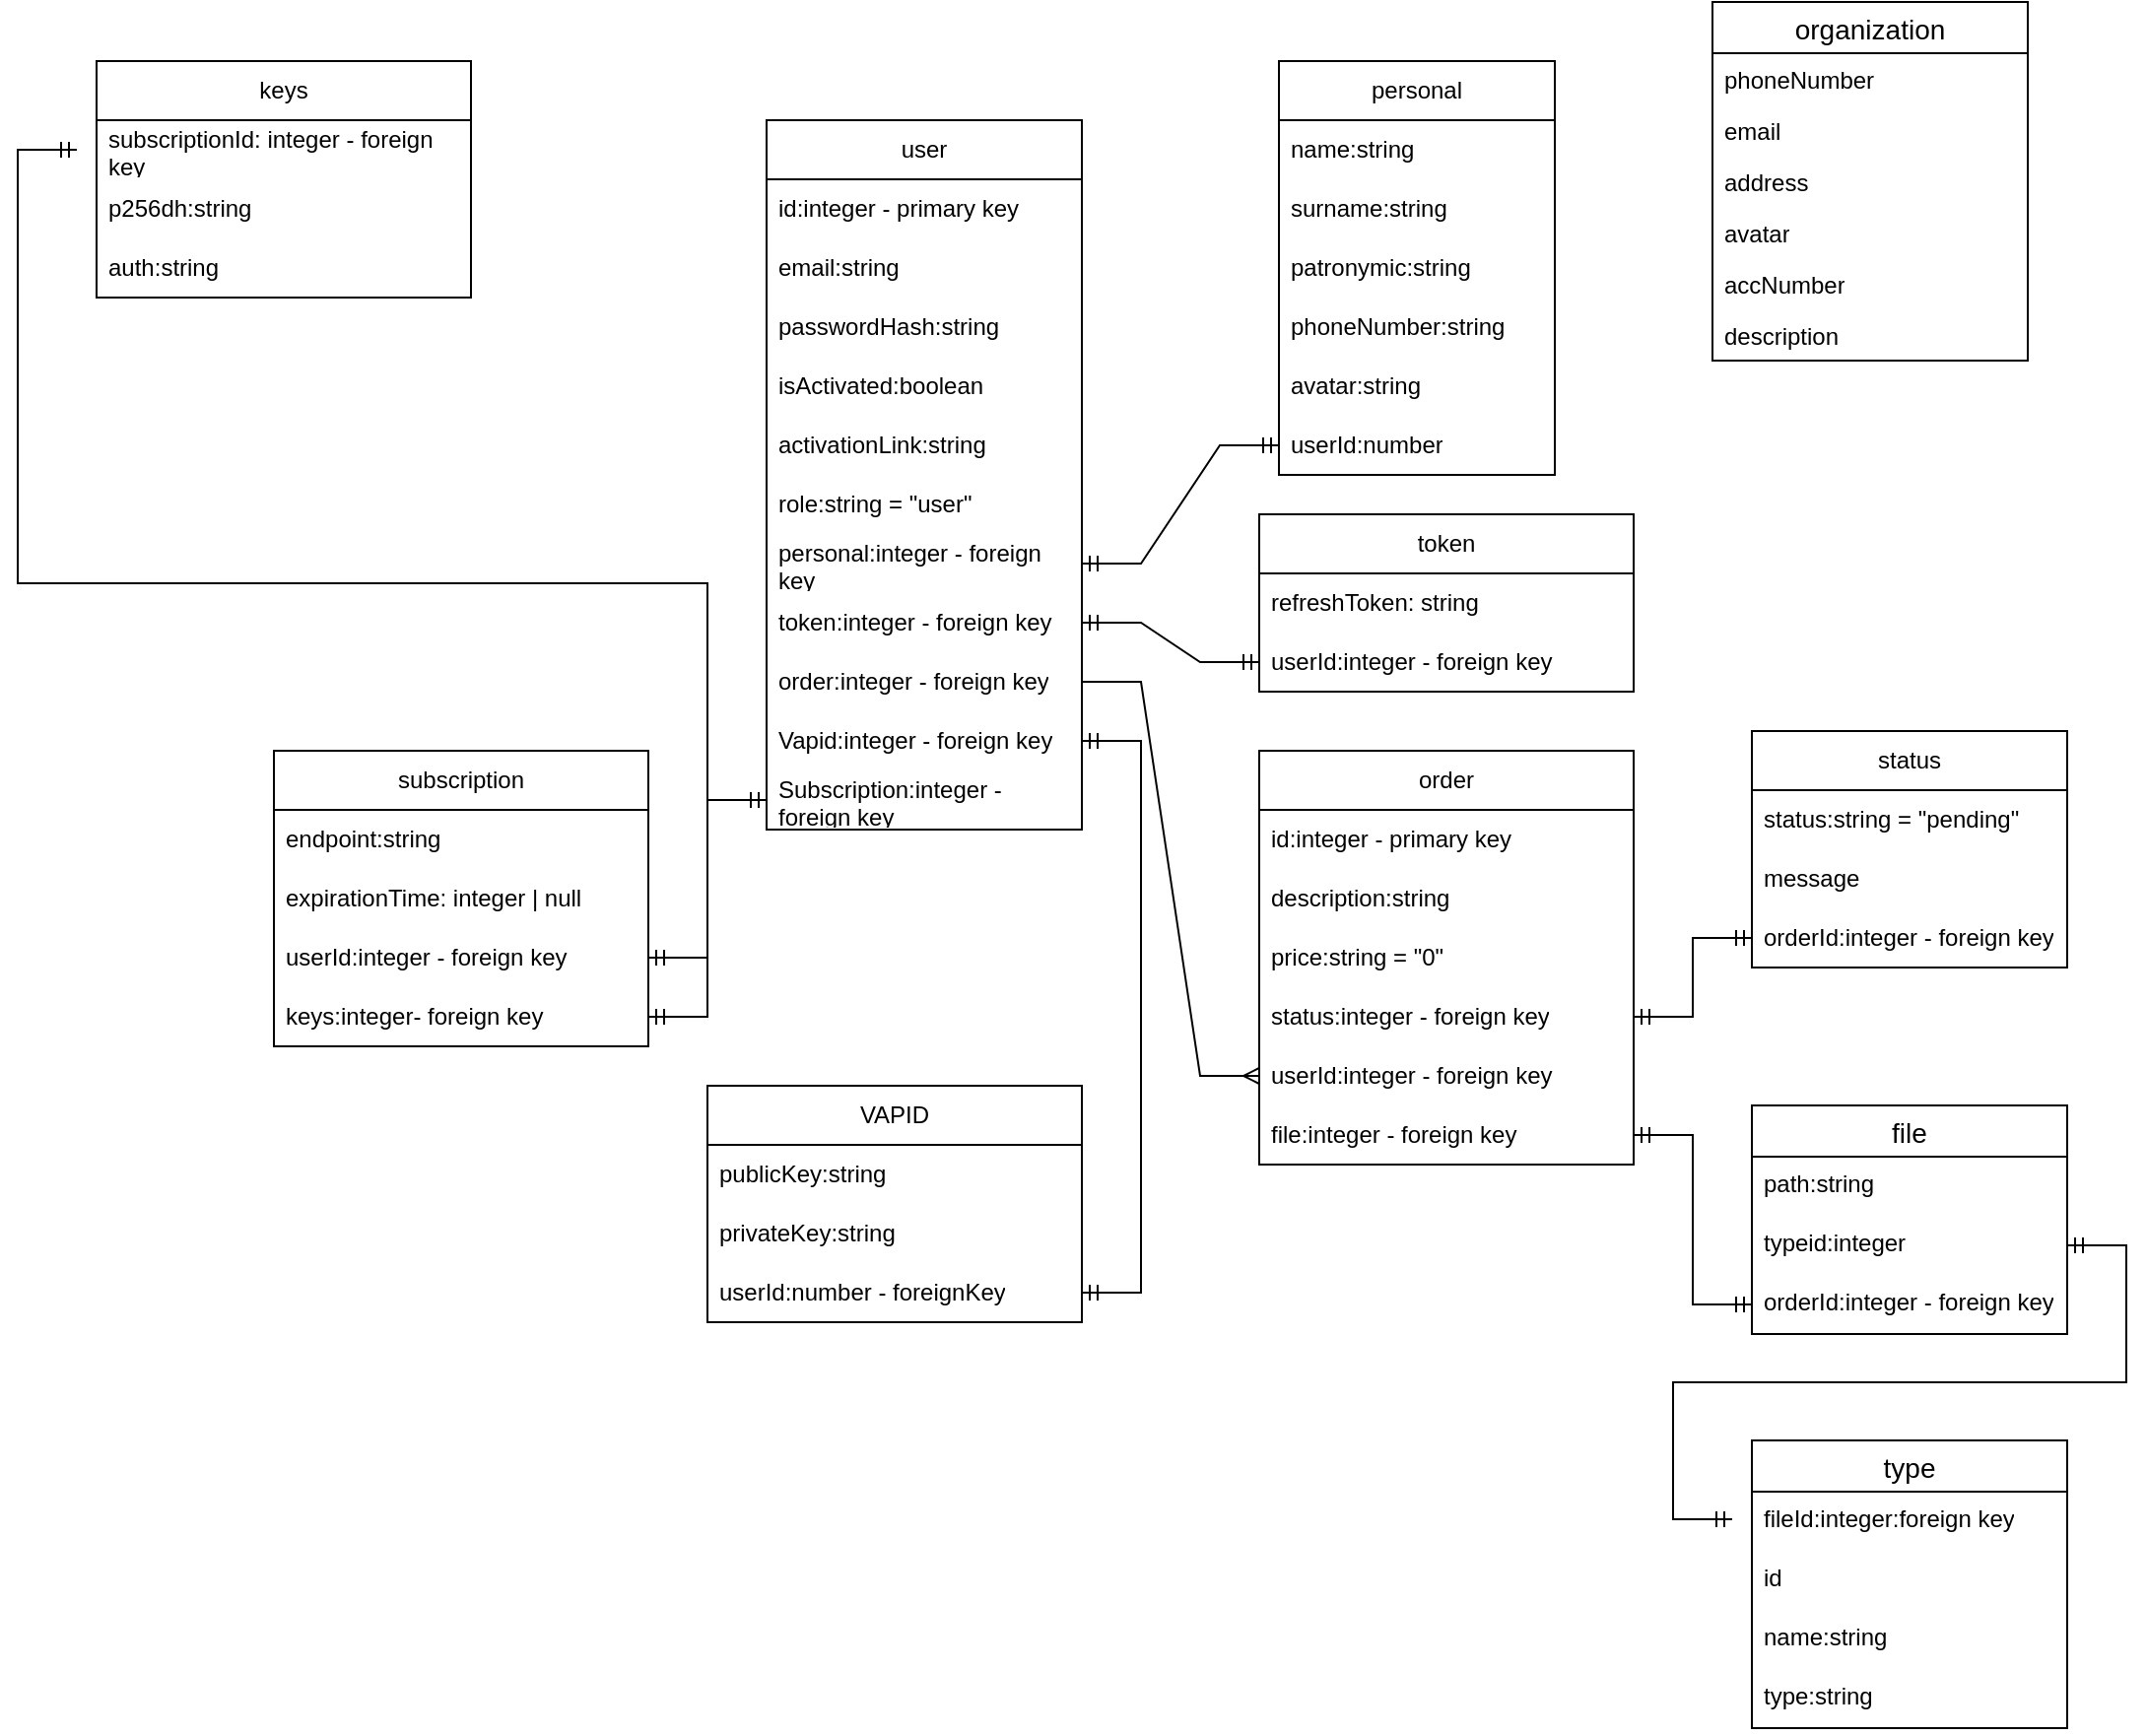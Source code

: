 <mxfile version="24.2.1" type="device">
  <diagram name="Страница — 1" id="gTdJSwfXzqmXzZ21ZI_9">
    <mxGraphModel dx="2514" dy="878" grid="0" gridSize="10" guides="1" tooltips="1" connect="1" arrows="1" fold="1" page="1" pageScale="1" pageWidth="827" pageHeight="1169" math="0" shadow="0">
      <root>
        <mxCell id="0" />
        <mxCell id="1" parent="0" />
        <mxCell id="p7Kg5yoa8YTuLf5j8TlL-1" value="user" style="swimlane;fontStyle=0;childLayout=stackLayout;horizontal=1;startSize=30;horizontalStack=0;resizeParent=1;resizeParentMax=0;resizeLast=0;collapsible=1;marginBottom=0;whiteSpace=wrap;html=1;" parent="1" vertex="1">
          <mxGeometry x="140" y="90" width="160" height="360" as="geometry" />
        </mxCell>
        <mxCell id="p7Kg5yoa8YTuLf5j8TlL-2" value="id:integer - primary key" style="text;strokeColor=none;fillColor=none;align=left;verticalAlign=middle;spacingLeft=4;spacingRight=4;overflow=hidden;points=[[0,0.5],[1,0.5]];portConstraint=eastwest;rotatable=0;whiteSpace=wrap;html=1;" parent="p7Kg5yoa8YTuLf5j8TlL-1" vertex="1">
          <mxGeometry y="30" width="160" height="30" as="geometry" />
        </mxCell>
        <mxCell id="p7Kg5yoa8YTuLf5j8TlL-3" value="email:string" style="text;strokeColor=none;fillColor=none;align=left;verticalAlign=middle;spacingLeft=4;spacingRight=4;overflow=hidden;points=[[0,0.5],[1,0.5]];portConstraint=eastwest;rotatable=0;whiteSpace=wrap;html=1;" parent="p7Kg5yoa8YTuLf5j8TlL-1" vertex="1">
          <mxGeometry y="60" width="160" height="30" as="geometry" />
        </mxCell>
        <mxCell id="p7Kg5yoa8YTuLf5j8TlL-4" value="passwordHash:string" style="text;strokeColor=none;fillColor=none;align=left;verticalAlign=middle;spacingLeft=4;spacingRight=4;overflow=hidden;points=[[0,0.5],[1,0.5]];portConstraint=eastwest;rotatable=0;whiteSpace=wrap;html=1;" parent="p7Kg5yoa8YTuLf5j8TlL-1" vertex="1">
          <mxGeometry y="90" width="160" height="30" as="geometry" />
        </mxCell>
        <mxCell id="p7Kg5yoa8YTuLf5j8TlL-5" value="isActivated:boolean" style="text;strokeColor=none;fillColor=none;align=left;verticalAlign=middle;spacingLeft=4;spacingRight=4;overflow=hidden;points=[[0,0.5],[1,0.5]];portConstraint=eastwest;rotatable=0;whiteSpace=wrap;html=1;" parent="p7Kg5yoa8YTuLf5j8TlL-1" vertex="1">
          <mxGeometry y="120" width="160" height="30" as="geometry" />
        </mxCell>
        <mxCell id="p7Kg5yoa8YTuLf5j8TlL-6" value="activationLink:string" style="text;strokeColor=none;fillColor=none;align=left;verticalAlign=middle;spacingLeft=4;spacingRight=4;overflow=hidden;points=[[0,0.5],[1,0.5]];portConstraint=eastwest;rotatable=0;whiteSpace=wrap;html=1;" parent="p7Kg5yoa8YTuLf5j8TlL-1" vertex="1">
          <mxGeometry y="150" width="160" height="30" as="geometry" />
        </mxCell>
        <mxCell id="p7Kg5yoa8YTuLf5j8TlL-13" value="role:string = &quot;user&quot;" style="text;strokeColor=none;fillColor=none;align=left;verticalAlign=middle;spacingLeft=4;spacingRight=4;overflow=hidden;points=[[0,0.5],[1,0.5]];portConstraint=eastwest;rotatable=0;whiteSpace=wrap;html=1;" parent="p7Kg5yoa8YTuLf5j8TlL-1" vertex="1">
          <mxGeometry y="180" width="160" height="30" as="geometry" />
        </mxCell>
        <mxCell id="xd4GiMxoC-WNY94DBqiB-8" value="personal:integer - foreign key" style="text;strokeColor=none;fillColor=none;align=left;verticalAlign=middle;spacingLeft=4;spacingRight=4;overflow=hidden;points=[[0,0.5],[1,0.5]];portConstraint=eastwest;rotatable=0;whiteSpace=wrap;html=1;" parent="p7Kg5yoa8YTuLf5j8TlL-1" vertex="1">
          <mxGeometry y="210" width="160" height="30" as="geometry" />
        </mxCell>
        <mxCell id="p7Kg5yoa8YTuLf5j8TlL-7" value="token:integer - foreign key" style="text;strokeColor=none;fillColor=none;align=left;verticalAlign=middle;spacingLeft=4;spacingRight=4;overflow=hidden;points=[[0,0.5],[1,0.5]];portConstraint=eastwest;rotatable=0;whiteSpace=wrap;html=1;" parent="p7Kg5yoa8YTuLf5j8TlL-1" vertex="1">
          <mxGeometry y="240" width="160" height="30" as="geometry" />
        </mxCell>
        <mxCell id="p7Kg5yoa8YTuLf5j8TlL-23" value="order:integer - foreign key" style="text;strokeColor=none;fillColor=none;align=left;verticalAlign=middle;spacingLeft=4;spacingRight=4;overflow=hidden;points=[[0,0.5],[1,0.5]];portConstraint=eastwest;rotatable=0;whiteSpace=wrap;html=1;" parent="p7Kg5yoa8YTuLf5j8TlL-1" vertex="1">
          <mxGeometry y="270" width="160" height="30" as="geometry" />
        </mxCell>
        <mxCell id="2ko2q5zaRerdm5F42M9j-7" value="Vapid:integer - foreign key" style="text;strokeColor=none;fillColor=none;align=left;verticalAlign=middle;spacingLeft=4;spacingRight=4;overflow=hidden;points=[[0,0.5],[1,0.5]];portConstraint=eastwest;rotatable=0;whiteSpace=wrap;html=1;" parent="p7Kg5yoa8YTuLf5j8TlL-1" vertex="1">
          <mxGeometry y="300" width="160" height="30" as="geometry" />
        </mxCell>
        <mxCell id="2ko2q5zaRerdm5F42M9j-14" value="Subscription:integer - foreign key" style="text;strokeColor=none;fillColor=none;align=left;verticalAlign=middle;spacingLeft=4;spacingRight=4;overflow=hidden;points=[[0,0.5],[1,0.5]];portConstraint=eastwest;rotatable=0;whiteSpace=wrap;html=1;" parent="p7Kg5yoa8YTuLf5j8TlL-1" vertex="1">
          <mxGeometry y="330" width="160" height="30" as="geometry" />
        </mxCell>
        <mxCell id="p7Kg5yoa8YTuLf5j8TlL-8" value="token" style="swimlane;fontStyle=0;childLayout=stackLayout;horizontal=1;startSize=30;horizontalStack=0;resizeParent=1;resizeParentMax=0;resizeLast=0;collapsible=1;marginBottom=0;whiteSpace=wrap;html=1;" parent="1" vertex="1">
          <mxGeometry x="390" y="290" width="190" height="90" as="geometry" />
        </mxCell>
        <mxCell id="p7Kg5yoa8YTuLf5j8TlL-9" value="refreshToken: string" style="text;strokeColor=none;fillColor=none;align=left;verticalAlign=middle;spacingLeft=4;spacingRight=4;overflow=hidden;points=[[0,0.5],[1,0.5]];portConstraint=eastwest;rotatable=0;whiteSpace=wrap;html=1;" parent="p7Kg5yoa8YTuLf5j8TlL-8" vertex="1">
          <mxGeometry y="30" width="190" height="30" as="geometry" />
        </mxCell>
        <mxCell id="p7Kg5yoa8YTuLf5j8TlL-10" value="userId:integer - foreign key" style="text;strokeColor=none;fillColor=none;align=left;verticalAlign=middle;spacingLeft=4;spacingRight=4;overflow=hidden;points=[[0,0.5],[1,0.5]];portConstraint=eastwest;rotatable=0;whiteSpace=wrap;html=1;" parent="p7Kg5yoa8YTuLf5j8TlL-8" vertex="1">
          <mxGeometry y="60" width="190" height="30" as="geometry" />
        </mxCell>
        <mxCell id="p7Kg5yoa8YTuLf5j8TlL-12" value="" style="edgeStyle=entityRelationEdgeStyle;fontSize=12;html=1;endArrow=ERmandOne;startArrow=ERmandOne;rounded=0;exitX=1;exitY=0.5;exitDx=0;exitDy=0;entryX=0;entryY=0.5;entryDx=0;entryDy=0;" parent="1" source="p7Kg5yoa8YTuLf5j8TlL-7" target="p7Kg5yoa8YTuLf5j8TlL-10" edge="1">
          <mxGeometry width="100" height="100" relative="1" as="geometry">
            <mxPoint x="250" y="460" as="sourcePoint" />
            <mxPoint x="350" y="360" as="targetPoint" />
          </mxGeometry>
        </mxCell>
        <mxCell id="p7Kg5yoa8YTuLf5j8TlL-14" value="order" style="swimlane;fontStyle=0;childLayout=stackLayout;horizontal=1;startSize=30;horizontalStack=0;resizeParent=1;resizeParentMax=0;resizeLast=0;collapsible=1;marginBottom=0;whiteSpace=wrap;html=1;fillColor=none;strokeColor=default;" parent="1" vertex="1">
          <mxGeometry x="390" y="410" width="190" height="210" as="geometry" />
        </mxCell>
        <mxCell id="p7Kg5yoa8YTuLf5j8TlL-16" value="id:integer - primary key" style="text;strokeColor=none;fillColor=none;align=left;verticalAlign=middle;spacingLeft=4;spacingRight=4;overflow=hidden;points=[[0,0.5],[1,0.5]];portConstraint=eastwest;rotatable=0;whiteSpace=wrap;html=1;" parent="p7Kg5yoa8YTuLf5j8TlL-14" vertex="1">
          <mxGeometry y="30" width="190" height="30" as="geometry" />
        </mxCell>
        <mxCell id="p7Kg5yoa8YTuLf5j8TlL-20" value="description:string" style="text;strokeColor=none;fillColor=none;align=left;verticalAlign=middle;spacingLeft=4;spacingRight=4;overflow=hidden;points=[[0,0.5],[1,0.5]];portConstraint=eastwest;rotatable=0;whiteSpace=wrap;html=1;" parent="p7Kg5yoa8YTuLf5j8TlL-14" vertex="1">
          <mxGeometry y="60" width="190" height="30" as="geometry" />
        </mxCell>
        <mxCell id="p7Kg5yoa8YTuLf5j8TlL-18" value="price:string = &quot;0&quot;" style="text;strokeColor=none;fillColor=none;align=left;verticalAlign=middle;spacingLeft=4;spacingRight=4;overflow=hidden;points=[[0,0.5],[1,0.5]];portConstraint=eastwest;rotatable=0;whiteSpace=wrap;html=1;" parent="p7Kg5yoa8YTuLf5j8TlL-14" vertex="1">
          <mxGeometry y="90" width="190" height="30" as="geometry" />
        </mxCell>
        <mxCell id="p7Kg5yoa8YTuLf5j8TlL-19" value="status:integer - foreign key" style="text;strokeColor=none;fillColor=none;align=left;verticalAlign=middle;spacingLeft=4;spacingRight=4;overflow=hidden;points=[[0,0.5],[1,0.5]];portConstraint=eastwest;rotatable=0;whiteSpace=wrap;html=1;" parent="p7Kg5yoa8YTuLf5j8TlL-14" vertex="1">
          <mxGeometry y="120" width="190" height="30" as="geometry" />
        </mxCell>
        <mxCell id="p7Kg5yoa8YTuLf5j8TlL-22" value="userId:integer - foreign key" style="text;strokeColor=none;fillColor=none;align=left;verticalAlign=middle;spacingLeft=4;spacingRight=4;overflow=hidden;points=[[0,0.5],[1,0.5]];portConstraint=eastwest;rotatable=0;whiteSpace=wrap;html=1;" parent="p7Kg5yoa8YTuLf5j8TlL-14" vertex="1">
          <mxGeometry y="150" width="190" height="30" as="geometry" />
        </mxCell>
        <mxCell id="p7Kg5yoa8YTuLf5j8TlL-31" value="file:integer - foreign key" style="text;strokeColor=none;fillColor=none;align=left;verticalAlign=middle;spacingLeft=4;spacingRight=4;overflow=hidden;points=[[0,0.5],[1,0.5]];portConstraint=eastwest;rotatable=0;whiteSpace=wrap;html=1;" parent="p7Kg5yoa8YTuLf5j8TlL-14" vertex="1">
          <mxGeometry y="180" width="190" height="30" as="geometry" />
        </mxCell>
        <mxCell id="p7Kg5yoa8YTuLf5j8TlL-24" value="" style="edgeStyle=entityRelationEdgeStyle;fontSize=12;html=1;endArrow=ERmany;rounded=0;exitX=1;exitY=0.5;exitDx=0;exitDy=0;entryX=0;entryY=0.5;entryDx=0;entryDy=0;" parent="1" source="p7Kg5yoa8YTuLf5j8TlL-23" target="p7Kg5yoa8YTuLf5j8TlL-22" edge="1">
          <mxGeometry width="100" height="100" relative="1" as="geometry">
            <mxPoint x="10" y="510" as="sourcePoint" />
            <mxPoint x="410" y="530" as="targetPoint" />
          </mxGeometry>
        </mxCell>
        <mxCell id="p7Kg5yoa8YTuLf5j8TlL-25" value="file" style="swimlane;fontStyle=0;childLayout=stackLayout;horizontal=1;startSize=26;horizontalStack=0;resizeParent=1;resizeParentMax=0;resizeLast=0;collapsible=1;marginBottom=0;align=center;fontSize=14;" parent="1" vertex="1">
          <mxGeometry x="640" y="590" width="160" height="116" as="geometry" />
        </mxCell>
        <mxCell id="p7Kg5yoa8YTuLf5j8TlL-27" value="path:string" style="text;strokeColor=none;fillColor=none;spacingLeft=4;spacingRight=4;overflow=hidden;rotatable=0;points=[[0,0.5],[1,0.5]];portConstraint=eastwest;fontSize=12;whiteSpace=wrap;html=1;" parent="p7Kg5yoa8YTuLf5j8TlL-25" vertex="1">
          <mxGeometry y="26" width="160" height="30" as="geometry" />
        </mxCell>
        <mxCell id="p7Kg5yoa8YTuLf5j8TlL-28" value="typeid:integer" style="text;strokeColor=none;fillColor=none;spacingLeft=4;spacingRight=4;overflow=hidden;rotatable=0;points=[[0,0.5],[1,0.5]];portConstraint=eastwest;fontSize=12;whiteSpace=wrap;html=1;" parent="p7Kg5yoa8YTuLf5j8TlL-25" vertex="1">
          <mxGeometry y="56" width="160" height="30" as="geometry" />
        </mxCell>
        <mxCell id="p7Kg5yoa8YTuLf5j8TlL-30" value="orderId:integer - foreign key" style="text;strokeColor=none;fillColor=none;spacingLeft=4;spacingRight=4;overflow=hidden;rotatable=0;points=[[0,0.5],[1,0.5]];portConstraint=eastwest;fontSize=12;whiteSpace=wrap;html=1;" parent="p7Kg5yoa8YTuLf5j8TlL-25" vertex="1">
          <mxGeometry y="86" width="160" height="30" as="geometry" />
        </mxCell>
        <mxCell id="p7Kg5yoa8YTuLf5j8TlL-32" value="" style="edgeStyle=entityRelationEdgeStyle;fontSize=12;html=1;endArrow=ERmandOne;startArrow=ERmandOne;rounded=0;exitX=1;exitY=0.5;exitDx=0;exitDy=0;entryX=0;entryY=0.5;entryDx=0;entryDy=0;" parent="1" source="p7Kg5yoa8YTuLf5j8TlL-31" target="p7Kg5yoa8YTuLf5j8TlL-30" edge="1">
          <mxGeometry width="100" height="100" relative="1" as="geometry">
            <mxPoint x="610" y="620" as="sourcePoint" />
            <mxPoint x="710" y="620" as="targetPoint" />
          </mxGeometry>
        </mxCell>
        <mxCell id="p7Kg5yoa8YTuLf5j8TlL-33" value="type" style="swimlane;fontStyle=0;childLayout=stackLayout;horizontal=1;startSize=26;horizontalStack=0;resizeParent=1;resizeParentMax=0;resizeLast=0;collapsible=1;marginBottom=0;align=center;fontSize=14;" parent="1" vertex="1">
          <mxGeometry x="640" y="760" width="160" height="146" as="geometry" />
        </mxCell>
        <mxCell id="nQhY_jrX0gXpKgAV-jRI-7" value="fileId:integer:foreign key" style="text;strokeColor=none;fillColor=none;spacingLeft=4;spacingRight=4;overflow=hidden;rotatable=0;points=[[0,0.5],[1,0.5]];portConstraint=eastwest;fontSize=12;whiteSpace=wrap;html=1;" vertex="1" parent="p7Kg5yoa8YTuLf5j8TlL-33">
          <mxGeometry y="26" width="160" height="30" as="geometry" />
        </mxCell>
        <mxCell id="p7Kg5yoa8YTuLf5j8TlL-34" value="id" style="text;strokeColor=none;fillColor=none;spacingLeft=4;spacingRight=4;overflow=hidden;rotatable=0;points=[[0,0.5],[1,0.5]];portConstraint=eastwest;fontSize=12;whiteSpace=wrap;html=1;" parent="p7Kg5yoa8YTuLf5j8TlL-33" vertex="1">
          <mxGeometry y="56" width="160" height="30" as="geometry" />
        </mxCell>
        <mxCell id="p7Kg5yoa8YTuLf5j8TlL-35" value="name:string" style="text;strokeColor=none;fillColor=none;spacingLeft=4;spacingRight=4;overflow=hidden;rotatable=0;points=[[0,0.5],[1,0.5]];portConstraint=eastwest;fontSize=12;whiteSpace=wrap;html=1;" parent="p7Kg5yoa8YTuLf5j8TlL-33" vertex="1">
          <mxGeometry y="86" width="160" height="30" as="geometry" />
        </mxCell>
        <mxCell id="GCnJyafbSZFMvFpCKdRQ-7" value="type:string" style="text;strokeColor=none;fillColor=none;spacingLeft=4;spacingRight=4;overflow=hidden;rotatable=0;points=[[0,0.5],[1,0.5]];portConstraint=eastwest;fontSize=12;whiteSpace=wrap;html=1;" parent="p7Kg5yoa8YTuLf5j8TlL-33" vertex="1">
          <mxGeometry y="116" width="160" height="30" as="geometry" />
        </mxCell>
        <mxCell id="p7Kg5yoa8YTuLf5j8TlL-37" value="organization" style="swimlane;fontStyle=0;childLayout=stackLayout;horizontal=1;startSize=26;horizontalStack=0;resizeParent=1;resizeParentMax=0;resizeLast=0;collapsible=1;marginBottom=0;align=center;fontSize=14;" parent="1" vertex="1">
          <mxGeometry x="620" y="30" width="160" height="182" as="geometry" />
        </mxCell>
        <mxCell id="p7Kg5yoa8YTuLf5j8TlL-38" value="phoneNumber" style="text;strokeColor=none;fillColor=none;spacingLeft=4;spacingRight=4;overflow=hidden;rotatable=0;points=[[0,0.5],[1,0.5]];portConstraint=eastwest;fontSize=12;whiteSpace=wrap;html=1;" parent="p7Kg5yoa8YTuLf5j8TlL-37" vertex="1">
          <mxGeometry y="26" width="160" height="26" as="geometry" />
        </mxCell>
        <mxCell id="nQhY_jrX0gXpKgAV-jRI-1" value="email" style="text;strokeColor=none;fillColor=none;spacingLeft=4;spacingRight=4;overflow=hidden;rotatable=0;points=[[0,0.5],[1,0.5]];portConstraint=eastwest;fontSize=12;whiteSpace=wrap;html=1;" vertex="1" parent="p7Kg5yoa8YTuLf5j8TlL-37">
          <mxGeometry y="52" width="160" height="26" as="geometry" />
        </mxCell>
        <mxCell id="nQhY_jrX0gXpKgAV-jRI-2" value="address" style="text;strokeColor=none;fillColor=none;spacingLeft=4;spacingRight=4;overflow=hidden;rotatable=0;points=[[0,0.5],[1,0.5]];portConstraint=eastwest;fontSize=12;whiteSpace=wrap;html=1;" vertex="1" parent="p7Kg5yoa8YTuLf5j8TlL-37">
          <mxGeometry y="78" width="160" height="26" as="geometry" />
        </mxCell>
        <mxCell id="nQhY_jrX0gXpKgAV-jRI-3" value="avatar" style="text;strokeColor=none;fillColor=none;spacingLeft=4;spacingRight=4;overflow=hidden;rotatable=0;points=[[0,0.5],[1,0.5]];portConstraint=eastwest;fontSize=12;whiteSpace=wrap;html=1;" vertex="1" parent="p7Kg5yoa8YTuLf5j8TlL-37">
          <mxGeometry y="104" width="160" height="26" as="geometry" />
        </mxCell>
        <mxCell id="nQhY_jrX0gXpKgAV-jRI-4" value="accNumber" style="text;strokeColor=none;fillColor=none;spacingLeft=4;spacingRight=4;overflow=hidden;rotatable=0;points=[[0,0.5],[1,0.5]];portConstraint=eastwest;fontSize=12;whiteSpace=wrap;html=1;" vertex="1" parent="p7Kg5yoa8YTuLf5j8TlL-37">
          <mxGeometry y="130" width="160" height="26" as="geometry" />
        </mxCell>
        <mxCell id="nQhY_jrX0gXpKgAV-jRI-5" value="description" style="text;strokeColor=none;fillColor=none;spacingLeft=4;spacingRight=4;overflow=hidden;rotatable=0;points=[[0,0.5],[1,0.5]];portConstraint=eastwest;fontSize=12;whiteSpace=wrap;html=1;" vertex="1" parent="p7Kg5yoa8YTuLf5j8TlL-37">
          <mxGeometry y="156" width="160" height="26" as="geometry" />
        </mxCell>
        <mxCell id="GCnJyafbSZFMvFpCKdRQ-1" value="status" style="swimlane;fontStyle=0;childLayout=stackLayout;horizontal=1;startSize=30;horizontalStack=0;resizeParent=1;resizeParentMax=0;resizeLast=0;collapsible=1;marginBottom=0;whiteSpace=wrap;html=1;" parent="1" vertex="1">
          <mxGeometry x="640" y="400" width="160" height="120" as="geometry" />
        </mxCell>
        <mxCell id="GCnJyafbSZFMvFpCKdRQ-2" value="status:string = &quot;pending&quot;" style="text;strokeColor=none;fillColor=none;align=left;verticalAlign=middle;spacingLeft=4;spacingRight=4;overflow=hidden;points=[[0,0.5],[1,0.5]];portConstraint=eastwest;rotatable=0;whiteSpace=wrap;html=1;" parent="GCnJyafbSZFMvFpCKdRQ-1" vertex="1">
          <mxGeometry y="30" width="160" height="30" as="geometry" />
        </mxCell>
        <mxCell id="GCnJyafbSZFMvFpCKdRQ-3" value="message" style="text;strokeColor=none;fillColor=none;align=left;verticalAlign=middle;spacingLeft=4;spacingRight=4;overflow=hidden;points=[[0,0.5],[1,0.5]];portConstraint=eastwest;rotatable=0;whiteSpace=wrap;html=1;" parent="GCnJyafbSZFMvFpCKdRQ-1" vertex="1">
          <mxGeometry y="60" width="160" height="30" as="geometry" />
        </mxCell>
        <mxCell id="GCnJyafbSZFMvFpCKdRQ-6" value="orderId:integer - foreign key" style="text;strokeColor=none;fillColor=none;align=left;verticalAlign=middle;spacingLeft=4;spacingRight=4;overflow=hidden;points=[[0,0.5],[1,0.5]];portConstraint=eastwest;rotatable=0;whiteSpace=wrap;html=1;" parent="GCnJyafbSZFMvFpCKdRQ-1" vertex="1">
          <mxGeometry y="90" width="160" height="30" as="geometry" />
        </mxCell>
        <mxCell id="GCnJyafbSZFMvFpCKdRQ-5" value="" style="edgeStyle=entityRelationEdgeStyle;fontSize=12;html=1;endArrow=ERmandOne;startArrow=ERmandOne;rounded=0;exitX=0;exitY=0.5;exitDx=0;exitDy=0;entryX=1;entryY=0.5;entryDx=0;entryDy=0;" parent="1" source="GCnJyafbSZFMvFpCKdRQ-6" target="p7Kg5yoa8YTuLf5j8TlL-19" edge="1">
          <mxGeometry width="100" height="100" relative="1" as="geometry">
            <mxPoint x="310" y="690" as="sourcePoint" />
            <mxPoint x="410" y="690" as="targetPoint" />
          </mxGeometry>
        </mxCell>
        <mxCell id="2ko2q5zaRerdm5F42M9j-1" value="VAPID" style="swimlane;fontStyle=0;childLayout=stackLayout;horizontal=1;startSize=30;horizontalStack=0;resizeParent=1;resizeParentMax=0;resizeLast=0;collapsible=1;marginBottom=0;whiteSpace=wrap;html=1;" parent="1" vertex="1">
          <mxGeometry x="110" y="580" width="190" height="120" as="geometry" />
        </mxCell>
        <mxCell id="2ko2q5zaRerdm5F42M9j-2" value="publicKey:string" style="text;strokeColor=none;fillColor=none;align=left;verticalAlign=middle;spacingLeft=4;spacingRight=4;overflow=hidden;points=[[0,0.5],[1,0.5]];portConstraint=eastwest;rotatable=0;whiteSpace=wrap;html=1;" parent="2ko2q5zaRerdm5F42M9j-1" vertex="1">
          <mxGeometry y="30" width="190" height="30" as="geometry" />
        </mxCell>
        <mxCell id="2ko2q5zaRerdm5F42M9j-3" value="privateKey:string" style="text;strokeColor=none;fillColor=none;align=left;verticalAlign=middle;spacingLeft=4;spacingRight=4;overflow=hidden;points=[[0,0.5],[1,0.5]];portConstraint=eastwest;rotatable=0;whiteSpace=wrap;html=1;" parent="2ko2q5zaRerdm5F42M9j-1" vertex="1">
          <mxGeometry y="60" width="190" height="30" as="geometry" />
        </mxCell>
        <mxCell id="2ko2q5zaRerdm5F42M9j-5" value="userId:number - foreignKey" style="text;strokeColor=none;fillColor=none;align=left;verticalAlign=middle;spacingLeft=4;spacingRight=4;overflow=hidden;points=[[0,0.5],[1,0.5]];portConstraint=eastwest;rotatable=0;whiteSpace=wrap;html=1;" parent="2ko2q5zaRerdm5F42M9j-1" vertex="1">
          <mxGeometry y="90" width="190" height="30" as="geometry" />
        </mxCell>
        <mxCell id="2ko2q5zaRerdm5F42M9j-8" value="" style="edgeStyle=entityRelationEdgeStyle;fontSize=12;html=1;endArrow=ERmandOne;startArrow=ERmandOne;rounded=0;" parent="1" source="2ko2q5zaRerdm5F42M9j-5" target="2ko2q5zaRerdm5F42M9j-7" edge="1">
          <mxGeometry width="100" height="100" relative="1" as="geometry">
            <mxPoint x="280" y="620" as="sourcePoint" />
            <mxPoint x="370" y="670" as="targetPoint" />
          </mxGeometry>
        </mxCell>
        <mxCell id="2ko2q5zaRerdm5F42M9j-9" value="subscription" style="swimlane;fontStyle=0;childLayout=stackLayout;horizontal=1;startSize=30;horizontalStack=0;resizeParent=1;resizeParentMax=0;resizeLast=0;collapsible=1;marginBottom=0;whiteSpace=wrap;html=1;" parent="1" vertex="1">
          <mxGeometry x="-110" y="410" width="190" height="150" as="geometry" />
        </mxCell>
        <mxCell id="2ko2q5zaRerdm5F42M9j-10" value="endpoint:string" style="text;strokeColor=none;fillColor=none;align=left;verticalAlign=middle;spacingLeft=4;spacingRight=4;overflow=hidden;points=[[0,0.5],[1,0.5]];portConstraint=eastwest;rotatable=0;whiteSpace=wrap;html=1;" parent="2ko2q5zaRerdm5F42M9j-9" vertex="1">
          <mxGeometry y="30" width="190" height="30" as="geometry" />
        </mxCell>
        <mxCell id="2ko2q5zaRerdm5F42M9j-11" value="expirationTime: integer | null" style="text;strokeColor=none;fillColor=none;align=left;verticalAlign=middle;spacingLeft=4;spacingRight=4;overflow=hidden;points=[[0,0.5],[1,0.5]];portConstraint=eastwest;rotatable=0;whiteSpace=wrap;html=1;" parent="2ko2q5zaRerdm5F42M9j-9" vertex="1">
          <mxGeometry y="60" width="190" height="30" as="geometry" />
        </mxCell>
        <mxCell id="2ko2q5zaRerdm5F42M9j-12" value="userId:integer - foreign key" style="text;strokeColor=none;fillColor=none;align=left;verticalAlign=middle;spacingLeft=4;spacingRight=4;overflow=hidden;points=[[0,0.5],[1,0.5]];portConstraint=eastwest;rotatable=0;whiteSpace=wrap;html=1;" parent="2ko2q5zaRerdm5F42M9j-9" vertex="1">
          <mxGeometry y="90" width="190" height="30" as="geometry" />
        </mxCell>
        <mxCell id="2ko2q5zaRerdm5F42M9j-19" value="keys:integer- foreign key" style="text;strokeColor=none;fillColor=none;align=left;verticalAlign=middle;spacingLeft=4;spacingRight=4;overflow=hidden;points=[[0,0.5],[1,0.5]];portConstraint=eastwest;rotatable=0;whiteSpace=wrap;html=1;" parent="2ko2q5zaRerdm5F42M9j-9" vertex="1">
          <mxGeometry y="120" width="190" height="30" as="geometry" />
        </mxCell>
        <mxCell id="2ko2q5zaRerdm5F42M9j-13" value="" style="edgeStyle=entityRelationEdgeStyle;fontSize=12;html=1;endArrow=ERmandOne;startArrow=ERmandOne;rounded=0;exitX=1;exitY=0.5;exitDx=0;exitDy=0;entryX=0;entryY=0.5;entryDx=0;entryDy=0;" parent="1" source="2ko2q5zaRerdm5F42M9j-12" target="2ko2q5zaRerdm5F42M9j-14" edge="1">
          <mxGeometry width="100" height="100" relative="1" as="geometry">
            <mxPoint x="70" y="400" as="sourcePoint" />
            <mxPoint x="110" y="350" as="targetPoint" />
            <Array as="points">
              <mxPoint x="130" y="435" />
            </Array>
          </mxGeometry>
        </mxCell>
        <mxCell id="2ko2q5zaRerdm5F42M9j-15" value="keys" style="swimlane;fontStyle=0;childLayout=stackLayout;horizontal=1;startSize=30;horizontalStack=0;resizeParent=1;resizeParentMax=0;resizeLast=0;collapsible=1;marginBottom=0;whiteSpace=wrap;html=1;" parent="1" vertex="1">
          <mxGeometry x="-200" y="60" width="190" height="120" as="geometry" />
        </mxCell>
        <mxCell id="2ko2q5zaRerdm5F42M9j-16" value="subscriptionId: integer - foreign key" style="text;strokeColor=none;fillColor=none;align=left;verticalAlign=middle;spacingLeft=4;spacingRight=4;overflow=hidden;points=[[0,0.5],[1,0.5]];portConstraint=eastwest;rotatable=0;whiteSpace=wrap;html=1;" parent="2ko2q5zaRerdm5F42M9j-15" vertex="1">
          <mxGeometry y="30" width="190" height="30" as="geometry" />
        </mxCell>
        <mxCell id="2ko2q5zaRerdm5F42M9j-17" value="p256dh:string" style="text;strokeColor=none;fillColor=none;align=left;verticalAlign=middle;spacingLeft=4;spacingRight=4;overflow=hidden;points=[[0,0.5],[1,0.5]];portConstraint=eastwest;rotatable=0;whiteSpace=wrap;html=1;" parent="2ko2q5zaRerdm5F42M9j-15" vertex="1">
          <mxGeometry y="60" width="190" height="30" as="geometry" />
        </mxCell>
        <mxCell id="2ko2q5zaRerdm5F42M9j-18" value="auth:string" style="text;strokeColor=none;fillColor=none;align=left;verticalAlign=middle;spacingLeft=4;spacingRight=4;overflow=hidden;points=[[0,0.5],[1,0.5]];portConstraint=eastwest;rotatable=0;whiteSpace=wrap;html=1;" parent="2ko2q5zaRerdm5F42M9j-15" vertex="1">
          <mxGeometry y="90" width="190" height="30" as="geometry" />
        </mxCell>
        <mxCell id="2ko2q5zaRerdm5F42M9j-20" value="" style="edgeStyle=entityRelationEdgeStyle;fontSize=12;html=1;endArrow=ERmandOne;startArrow=ERmandOne;rounded=0;exitX=1;exitY=0.5;exitDx=0;exitDy=0;movable=1;resizable=1;rotatable=1;deletable=1;editable=1;locked=0;connectable=1;" parent="1" source="2ko2q5zaRerdm5F42M9j-19" edge="1">
          <mxGeometry width="100" height="100" relative="1" as="geometry">
            <mxPoint x="-290" y="460" as="sourcePoint" />
            <mxPoint x="-210" y="105" as="targetPoint" />
            <Array as="points">
              <mxPoint x="-210" y="370" />
              <mxPoint x="-240" y="360" />
            </Array>
          </mxGeometry>
        </mxCell>
        <mxCell id="xd4GiMxoC-WNY94DBqiB-1" value="personal" style="swimlane;fontStyle=0;childLayout=stackLayout;horizontal=1;startSize=30;horizontalStack=0;resizeParent=1;resizeParentMax=0;resizeLast=0;collapsible=1;marginBottom=0;whiteSpace=wrap;html=1;" parent="1" vertex="1">
          <mxGeometry x="400" y="60" width="140" height="210" as="geometry" />
        </mxCell>
        <mxCell id="xd4GiMxoC-WNY94DBqiB-2" value="name:string" style="text;strokeColor=none;fillColor=none;align=left;verticalAlign=middle;spacingLeft=4;spacingRight=4;overflow=hidden;points=[[0,0.5],[1,0.5]];portConstraint=eastwest;rotatable=0;whiteSpace=wrap;html=1;" parent="xd4GiMxoC-WNY94DBqiB-1" vertex="1">
          <mxGeometry y="30" width="140" height="30" as="geometry" />
        </mxCell>
        <mxCell id="xd4GiMxoC-WNY94DBqiB-3" value="surname:string" style="text;strokeColor=none;fillColor=none;align=left;verticalAlign=middle;spacingLeft=4;spacingRight=4;overflow=hidden;points=[[0,0.5],[1,0.5]];portConstraint=eastwest;rotatable=0;whiteSpace=wrap;html=1;" parent="xd4GiMxoC-WNY94DBqiB-1" vertex="1">
          <mxGeometry y="60" width="140" height="30" as="geometry" />
        </mxCell>
        <mxCell id="xd4GiMxoC-WNY94DBqiB-4" value="patronymic:string" style="text;strokeColor=none;fillColor=none;align=left;verticalAlign=middle;spacingLeft=4;spacingRight=4;overflow=hidden;points=[[0,0.5],[1,0.5]];portConstraint=eastwest;rotatable=0;whiteSpace=wrap;html=1;" parent="xd4GiMxoC-WNY94DBqiB-1" vertex="1">
          <mxGeometry y="90" width="140" height="30" as="geometry" />
        </mxCell>
        <mxCell id="xd4GiMxoC-WNY94DBqiB-5" value="phoneNumber:string" style="text;strokeColor=none;fillColor=none;align=left;verticalAlign=middle;spacingLeft=4;spacingRight=4;overflow=hidden;points=[[0,0.5],[1,0.5]];portConstraint=eastwest;rotatable=0;whiteSpace=wrap;html=1;" parent="xd4GiMxoC-WNY94DBqiB-1" vertex="1">
          <mxGeometry y="120" width="140" height="30" as="geometry" />
        </mxCell>
        <mxCell id="xd4GiMxoC-WNY94DBqiB-9" value="avatar:string" style="text;strokeColor=none;fillColor=none;align=left;verticalAlign=middle;spacingLeft=4;spacingRight=4;overflow=hidden;points=[[0,0.5],[1,0.5]];portConstraint=eastwest;rotatable=0;whiteSpace=wrap;html=1;" parent="xd4GiMxoC-WNY94DBqiB-1" vertex="1">
          <mxGeometry y="150" width="140" height="30" as="geometry" />
        </mxCell>
        <mxCell id="xd4GiMxoC-WNY94DBqiB-7" value="userId:number" style="text;strokeColor=none;fillColor=none;align=left;verticalAlign=middle;spacingLeft=4;spacingRight=4;overflow=hidden;points=[[0,0.5],[1,0.5]];portConstraint=eastwest;rotatable=0;whiteSpace=wrap;html=1;" parent="xd4GiMxoC-WNY94DBqiB-1" vertex="1">
          <mxGeometry y="180" width="140" height="30" as="geometry" />
        </mxCell>
        <mxCell id="xd4GiMxoC-WNY94DBqiB-6" value="" style="edgeStyle=entityRelationEdgeStyle;fontSize=12;html=1;endArrow=ERmandOne;startArrow=ERmandOne;rounded=0;entryX=0;entryY=0.5;entryDx=0;entryDy=0;exitX=1;exitY=0.5;exitDx=0;exitDy=0;" parent="1" source="xd4GiMxoC-WNY94DBqiB-8" target="xd4GiMxoC-WNY94DBqiB-7" edge="1">
          <mxGeometry width="100" height="100" relative="1" as="geometry">
            <mxPoint x="340" y="260" as="sourcePoint" />
            <mxPoint x="410" y="250" as="targetPoint" />
          </mxGeometry>
        </mxCell>
        <mxCell id="nQhY_jrX0gXpKgAV-jRI-6" value="" style="edgeStyle=entityRelationEdgeStyle;fontSize=12;html=1;endArrow=ERmandOne;startArrow=ERmandOne;rounded=0;exitX=1;exitY=0.5;exitDx=0;exitDy=0;" edge="1" parent="1" source="p7Kg5yoa8YTuLf5j8TlL-28">
          <mxGeometry width="100" height="100" relative="1" as="geometry">
            <mxPoint x="800" y="644" as="sourcePoint" />
            <mxPoint x="630" y="800" as="targetPoint" />
          </mxGeometry>
        </mxCell>
      </root>
    </mxGraphModel>
  </diagram>
</mxfile>
